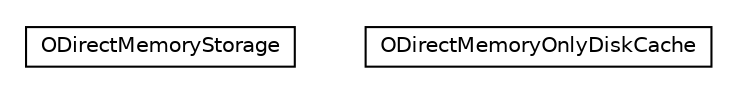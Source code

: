 #!/usr/local/bin/dot
#
# Class diagram 
# Generated by UMLGraph version R5_6-24-gf6e263 (http://www.umlgraph.org/)
#

digraph G {
	edge [fontname="Helvetica",fontsize=10,labelfontname="Helvetica",labelfontsize=10];
	node [fontname="Helvetica",fontsize=10,shape=plaintext];
	nodesep=0.25;
	ranksep=0.5;
	// com.orientechnologies.orient.core.storage.memory.ODirectMemoryStorage
	c328883 [label=<<table title="com.orientechnologies.orient.core.storage.memory.ODirectMemoryStorage" border="0" cellborder="1" cellspacing="0" cellpadding="2" port="p" href="./ODirectMemoryStorage.html">
		<tr><td><table border="0" cellspacing="0" cellpadding="1">
<tr><td align="center" balign="center"> ODirectMemoryStorage </td></tr>
		</table></td></tr>
		</table>>, URL="./ODirectMemoryStorage.html", fontname="Helvetica", fontcolor="black", fontsize=10.0];
	// com.orientechnologies.orient.core.storage.memory.ODirectMemoryOnlyDiskCache
	c328884 [label=<<table title="com.orientechnologies.orient.core.storage.memory.ODirectMemoryOnlyDiskCache" border="0" cellborder="1" cellspacing="0" cellpadding="2" port="p" href="./ODirectMemoryOnlyDiskCache.html">
		<tr><td><table border="0" cellspacing="0" cellpadding="1">
<tr><td align="center" balign="center"> ODirectMemoryOnlyDiskCache </td></tr>
		</table></td></tr>
		</table>>, URL="./ODirectMemoryOnlyDiskCache.html", fontname="Helvetica", fontcolor="black", fontsize=10.0];
}

